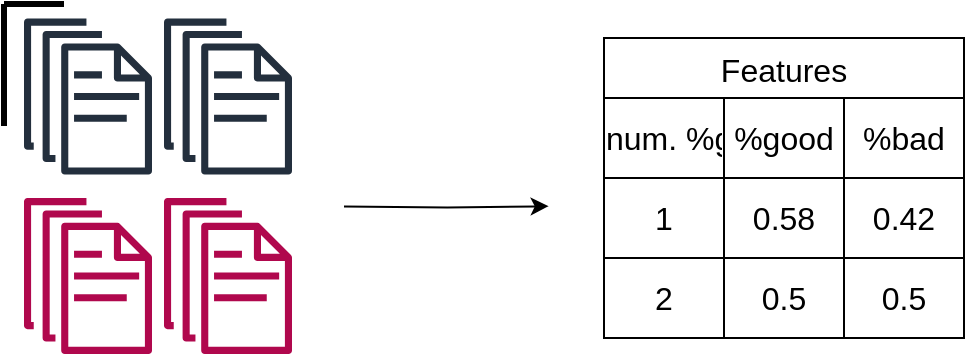 <mxfile version="21.3.3" type="device">
  <diagram name="Page-1" id="UIgr5eWiJMVA2MsN2a7B">
    <mxGraphModel dx="1434" dy="827" grid="1" gridSize="10" guides="1" tooltips="1" connect="1" arrows="1" fold="1" page="1" pageScale="1" pageWidth="827" pageHeight="1169" math="0" shadow="0">
      <root>
        <mxCell id="0" />
        <mxCell id="1" parent="0" />
        <mxCell id="Bd3e-vHomqyK-ZyMmJNy-8" value="" style="edgeStyle=orthogonalEdgeStyle;rounded=0;orthogonalLoop=1;jettySize=auto;html=1;" edge="1" parent="1">
          <mxGeometry relative="1" as="geometry">
            <mxPoint x="220" y="344.3" as="sourcePoint" />
            <mxPoint x="322.329" y="344.1" as="targetPoint" />
          </mxGeometry>
        </mxCell>
        <mxCell id="Bd3e-vHomqyK-ZyMmJNy-12" value="" style="sketch=0;outlineConnect=0;fontColor=#232F3E;gradientColor=none;fillColor=#232F3D;strokeColor=none;dashed=0;verticalLabelPosition=bottom;verticalAlign=top;align=center;html=1;fontSize=12;fontStyle=0;aspect=fixed;pointerEvents=1;shape=mxgraph.aws4.documents;" vertex="1" parent="1">
          <mxGeometry x="130" y="250.27" width="64" height="78" as="geometry" />
        </mxCell>
        <mxCell id="Bd3e-vHomqyK-ZyMmJNy-13" value="" style="sketch=0;outlineConnect=0;fontColor=#232F3E;gradientColor=none;fillColor=#B0084D;strokeColor=none;dashed=0;verticalLabelPosition=bottom;verticalAlign=top;align=center;html=1;fontSize=12;fontStyle=0;aspect=fixed;pointerEvents=1;shape=mxgraph.aws4.documents;" vertex="1" parent="1">
          <mxGeometry x="130" y="340" width="64" height="78" as="geometry" />
        </mxCell>
        <mxCell id="Bd3e-vHomqyK-ZyMmJNy-27" value="" style="sketch=0;outlineConnect=0;fontColor=#232F3E;gradientColor=none;fillColor=#232F3D;strokeColor=none;dashed=0;verticalLabelPosition=bottom;verticalAlign=top;align=center;html=1;fontSize=12;fontStyle=0;aspect=fixed;pointerEvents=1;shape=mxgraph.aws4.documents;" vertex="1" parent="1">
          <mxGeometry x="60" y="250.27" width="64" height="78" as="geometry" />
        </mxCell>
        <mxCell id="Bd3e-vHomqyK-ZyMmJNy-28" value="" style="sketch=0;outlineConnect=0;fontColor=#232F3E;gradientColor=none;fillColor=#B0084D;strokeColor=none;dashed=0;verticalLabelPosition=bottom;verticalAlign=top;align=center;html=1;fontSize=12;fontStyle=0;aspect=fixed;pointerEvents=1;shape=mxgraph.aws4.documents;" vertex="1" parent="1">
          <mxGeometry x="60" y="340" width="64" height="78" as="geometry" />
        </mxCell>
        <mxCell id="Bd3e-vHomqyK-ZyMmJNy-33" value="" style="endArrow=none;html=1;rounded=0;strokeWidth=3;" edge="1" parent="1">
          <mxGeometry width="50" height="50" relative="1" as="geometry">
            <mxPoint x="50" y="304" as="sourcePoint" />
            <mxPoint x="50" y="243" as="targetPoint" />
          </mxGeometry>
        </mxCell>
        <mxCell id="Bd3e-vHomqyK-ZyMmJNy-34" value="" style="endArrow=none;html=1;rounded=0;strokeWidth=3;" edge="1" parent="1">
          <mxGeometry width="50" height="50" relative="1" as="geometry">
            <mxPoint x="50" y="243" as="sourcePoint" />
            <mxPoint x="80" y="243" as="targetPoint" />
          </mxGeometry>
        </mxCell>
        <mxCell id="Bd3e-vHomqyK-ZyMmJNy-37" value="Features" style="shape=table;startSize=30;container=1;collapsible=0;childLayout=tableLayout;strokeColor=default;fontSize=16;" vertex="1" parent="1">
          <mxGeometry x="350" y="260" width="180" height="150" as="geometry" />
        </mxCell>
        <mxCell id="Bd3e-vHomqyK-ZyMmJNy-38" value="" style="shape=tableRow;horizontal=0;startSize=0;swimlaneHead=0;swimlaneBody=0;strokeColor=inherit;top=0;left=0;bottom=0;right=0;collapsible=0;dropTarget=0;fillColor=none;points=[[0,0.5],[1,0.5]];portConstraint=eastwest;fontSize=16;" vertex="1" parent="Bd3e-vHomqyK-ZyMmJNy-37">
          <mxGeometry y="30" width="180" height="40" as="geometry" />
        </mxCell>
        <mxCell id="Bd3e-vHomqyK-ZyMmJNy-39" value="num.&lt;span style=&quot;white-space: pre;&quot;&gt;	%good&lt;span style=&quot;white-space: pre;&quot;&gt;	%bad&lt;/span&gt;&lt;/span&gt;" style="shape=partialRectangle;html=1;whiteSpace=wrap;connectable=0;strokeColor=inherit;overflow=hidden;fillColor=none;top=0;left=0;bottom=0;right=0;pointerEvents=1;fontSize=16;" vertex="1" parent="Bd3e-vHomqyK-ZyMmJNy-38">
          <mxGeometry width="60" height="40" as="geometry">
            <mxRectangle width="60" height="40" as="alternateBounds" />
          </mxGeometry>
        </mxCell>
        <mxCell id="Bd3e-vHomqyK-ZyMmJNy-40" value="%good" style="shape=partialRectangle;html=1;whiteSpace=wrap;connectable=0;strokeColor=inherit;overflow=hidden;fillColor=none;top=0;left=0;bottom=0;right=0;pointerEvents=1;fontSize=16;" vertex="1" parent="Bd3e-vHomqyK-ZyMmJNy-38">
          <mxGeometry x="60" width="60" height="40" as="geometry">
            <mxRectangle width="60" height="40" as="alternateBounds" />
          </mxGeometry>
        </mxCell>
        <mxCell id="Bd3e-vHomqyK-ZyMmJNy-41" value="%bad" style="shape=partialRectangle;html=1;whiteSpace=wrap;connectable=0;strokeColor=inherit;overflow=hidden;fillColor=none;top=0;left=0;bottom=0;right=0;pointerEvents=1;fontSize=16;" vertex="1" parent="Bd3e-vHomqyK-ZyMmJNy-38">
          <mxGeometry x="120" width="60" height="40" as="geometry">
            <mxRectangle width="60" height="40" as="alternateBounds" />
          </mxGeometry>
        </mxCell>
        <mxCell id="Bd3e-vHomqyK-ZyMmJNy-42" value="" style="shape=tableRow;horizontal=0;startSize=0;swimlaneHead=0;swimlaneBody=0;strokeColor=inherit;top=0;left=0;bottom=0;right=0;collapsible=0;dropTarget=0;fillColor=none;points=[[0,0.5],[1,0.5]];portConstraint=eastwest;fontSize=16;" vertex="1" parent="Bd3e-vHomqyK-ZyMmJNy-37">
          <mxGeometry y="70" width="180" height="40" as="geometry" />
        </mxCell>
        <mxCell id="Bd3e-vHomqyK-ZyMmJNy-43" value="1" style="shape=partialRectangle;html=1;whiteSpace=wrap;connectable=0;strokeColor=inherit;overflow=hidden;fillColor=none;top=0;left=0;bottom=0;right=0;pointerEvents=1;fontSize=16;" vertex="1" parent="Bd3e-vHomqyK-ZyMmJNy-42">
          <mxGeometry width="60" height="40" as="geometry">
            <mxRectangle width="60" height="40" as="alternateBounds" />
          </mxGeometry>
        </mxCell>
        <mxCell id="Bd3e-vHomqyK-ZyMmJNy-44" value="0.58" style="shape=partialRectangle;html=1;whiteSpace=wrap;connectable=0;strokeColor=inherit;overflow=hidden;fillColor=none;top=0;left=0;bottom=0;right=0;pointerEvents=1;fontSize=16;" vertex="1" parent="Bd3e-vHomqyK-ZyMmJNy-42">
          <mxGeometry x="60" width="60" height="40" as="geometry">
            <mxRectangle width="60" height="40" as="alternateBounds" />
          </mxGeometry>
        </mxCell>
        <mxCell id="Bd3e-vHomqyK-ZyMmJNy-45" value="0.42" style="shape=partialRectangle;html=1;whiteSpace=wrap;connectable=0;strokeColor=inherit;overflow=hidden;fillColor=none;top=0;left=0;bottom=0;right=0;pointerEvents=1;fontSize=16;" vertex="1" parent="Bd3e-vHomqyK-ZyMmJNy-42">
          <mxGeometry x="120" width="60" height="40" as="geometry">
            <mxRectangle width="60" height="40" as="alternateBounds" />
          </mxGeometry>
        </mxCell>
        <mxCell id="Bd3e-vHomqyK-ZyMmJNy-46" value="" style="shape=tableRow;horizontal=0;startSize=0;swimlaneHead=0;swimlaneBody=0;strokeColor=inherit;top=0;left=0;bottom=0;right=0;collapsible=0;dropTarget=0;fillColor=none;points=[[0,0.5],[1,0.5]];portConstraint=eastwest;fontSize=16;" vertex="1" parent="Bd3e-vHomqyK-ZyMmJNy-37">
          <mxGeometry y="110" width="180" height="40" as="geometry" />
        </mxCell>
        <mxCell id="Bd3e-vHomqyK-ZyMmJNy-47" value="2" style="shape=partialRectangle;html=1;whiteSpace=wrap;connectable=0;strokeColor=inherit;overflow=hidden;fillColor=none;top=0;left=0;bottom=0;right=0;pointerEvents=1;fontSize=16;" vertex="1" parent="Bd3e-vHomqyK-ZyMmJNy-46">
          <mxGeometry width="60" height="40" as="geometry">
            <mxRectangle width="60" height="40" as="alternateBounds" />
          </mxGeometry>
        </mxCell>
        <mxCell id="Bd3e-vHomqyK-ZyMmJNy-48" value="0.5" style="shape=partialRectangle;html=1;whiteSpace=wrap;connectable=0;strokeColor=inherit;overflow=hidden;fillColor=none;top=0;left=0;bottom=0;right=0;pointerEvents=1;fontSize=16;" vertex="1" parent="Bd3e-vHomqyK-ZyMmJNy-46">
          <mxGeometry x="60" width="60" height="40" as="geometry">
            <mxRectangle width="60" height="40" as="alternateBounds" />
          </mxGeometry>
        </mxCell>
        <mxCell id="Bd3e-vHomqyK-ZyMmJNy-49" value="0.5" style="shape=partialRectangle;html=1;whiteSpace=wrap;connectable=0;strokeColor=inherit;overflow=hidden;fillColor=none;top=0;left=0;bottom=0;right=0;pointerEvents=1;fontSize=16;" vertex="1" parent="Bd3e-vHomqyK-ZyMmJNy-46">
          <mxGeometry x="120" width="60" height="40" as="geometry">
            <mxRectangle width="60" height="40" as="alternateBounds" />
          </mxGeometry>
        </mxCell>
        <mxCell id="Bd3e-vHomqyK-ZyMmJNy-50" value="" style="shape=image;html=1;verticalAlign=top;verticalLabelPosition=bottom;labelBackgroundColor=#ffffff;imageAspect=0;aspect=fixed;image=https://cdn0.iconfinder.com/data/icons/phosphor-fill-vol-4/256/skull-fill-128.png" vertex="1" parent="1">
          <mxGeometry x="150" y="280" width="38" height="38" as="geometry" />
        </mxCell>
        <mxCell id="Bd3e-vHomqyK-ZyMmJNy-51" value="" style="shape=image;html=1;verticalAlign=top;verticalLabelPosition=bottom;labelBackgroundColor=#ffffff;imageAspect=0;aspect=fixed;image=https://cdn0.iconfinder.com/data/icons/phosphor-fill-vol-4/256/skull-fill-128.png" vertex="1" parent="1">
          <mxGeometry x="150" y="372" width="38" height="38" as="geometry" />
        </mxCell>
        <mxCell id="Bd3e-vHomqyK-ZyMmJNy-53" value="" style="shape=image;html=1;verticalAlign=top;verticalLabelPosition=bottom;labelBackgroundColor=#ffffff;imageAspect=0;aspect=fixed;image=https://cdn2.iconfinder.com/data/icons/onebit/PNG/onebit_34.png" vertex="1" parent="1">
          <mxGeometry x="90" y="284" width="30" height="30" as="geometry" />
        </mxCell>
        <mxCell id="Bd3e-vHomqyK-ZyMmJNy-54" value="" style="shape=image;html=1;verticalAlign=top;verticalLabelPosition=bottom;labelBackgroundColor=#ffffff;imageAspect=0;aspect=fixed;image=https://cdn2.iconfinder.com/data/icons/onebit/PNG/onebit_34.png" vertex="1" parent="1">
          <mxGeometry x="90" y="376" width="30" height="30" as="geometry" />
        </mxCell>
      </root>
    </mxGraphModel>
  </diagram>
</mxfile>
